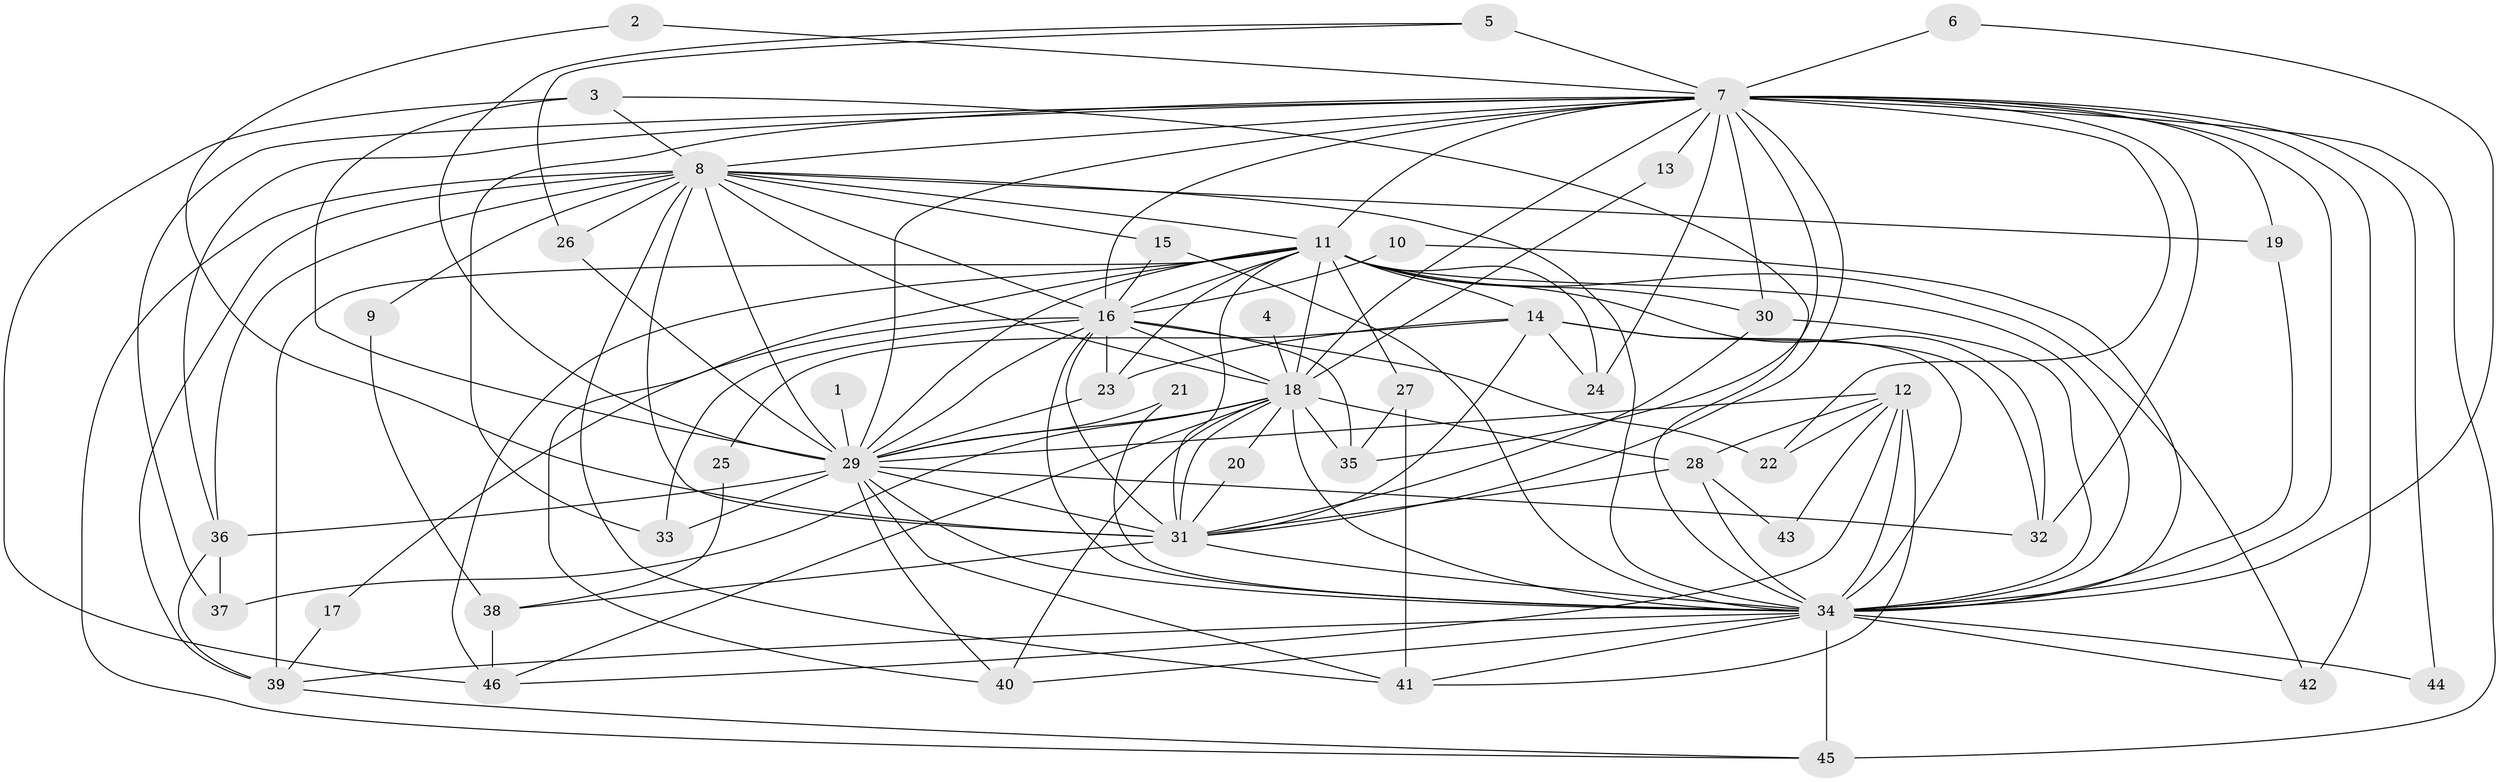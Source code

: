 // original degree distribution, {22: 0.017699115044247787, 25: 0.008849557522123894, 34: 0.008849557522123894, 19: 0.017699115044247787, 17: 0.008849557522123894, 13: 0.008849557522123894, 31: 0.008849557522123894, 21: 0.008849557522123894, 7: 0.017699115044247787, 4: 0.09734513274336283, 3: 0.1592920353982301, 5: 0.02654867256637168, 2: 0.584070796460177, 8: 0.008849557522123894, 6: 0.017699115044247787}
// Generated by graph-tools (version 1.1) at 2025/36/03/04/25 23:36:32]
// undirected, 46 vertices, 133 edges
graph export_dot {
  node [color=gray90,style=filled];
  1;
  2;
  3;
  4;
  5;
  6;
  7;
  8;
  9;
  10;
  11;
  12;
  13;
  14;
  15;
  16;
  17;
  18;
  19;
  20;
  21;
  22;
  23;
  24;
  25;
  26;
  27;
  28;
  29;
  30;
  31;
  32;
  33;
  34;
  35;
  36;
  37;
  38;
  39;
  40;
  41;
  42;
  43;
  44;
  45;
  46;
  1 -- 29 [weight=1.0];
  2 -- 7 [weight=1.0];
  2 -- 31 [weight=1.0];
  3 -- 8 [weight=1.0];
  3 -- 29 [weight=1.0];
  3 -- 34 [weight=1.0];
  3 -- 46 [weight=1.0];
  4 -- 18 [weight=1.0];
  5 -- 7 [weight=2.0];
  5 -- 26 [weight=1.0];
  5 -- 29 [weight=1.0];
  6 -- 7 [weight=1.0];
  6 -- 34 [weight=1.0];
  7 -- 8 [weight=1.0];
  7 -- 11 [weight=4.0];
  7 -- 13 [weight=1.0];
  7 -- 16 [weight=1.0];
  7 -- 18 [weight=1.0];
  7 -- 19 [weight=1.0];
  7 -- 22 [weight=1.0];
  7 -- 24 [weight=1.0];
  7 -- 29 [weight=1.0];
  7 -- 30 [weight=1.0];
  7 -- 31 [weight=1.0];
  7 -- 32 [weight=1.0];
  7 -- 33 [weight=1.0];
  7 -- 34 [weight=2.0];
  7 -- 35 [weight=2.0];
  7 -- 36 [weight=1.0];
  7 -- 37 [weight=1.0];
  7 -- 42 [weight=2.0];
  7 -- 44 [weight=2.0];
  7 -- 45 [weight=1.0];
  8 -- 9 [weight=1.0];
  8 -- 11 [weight=2.0];
  8 -- 15 [weight=1.0];
  8 -- 16 [weight=2.0];
  8 -- 18 [weight=1.0];
  8 -- 19 [weight=1.0];
  8 -- 26 [weight=2.0];
  8 -- 29 [weight=2.0];
  8 -- 31 [weight=2.0];
  8 -- 34 [weight=2.0];
  8 -- 36 [weight=1.0];
  8 -- 39 [weight=1.0];
  8 -- 41 [weight=1.0];
  8 -- 45 [weight=1.0];
  9 -- 38 [weight=1.0];
  10 -- 16 [weight=1.0];
  10 -- 34 [weight=1.0];
  11 -- 14 [weight=1.0];
  11 -- 16 [weight=4.0];
  11 -- 18 [weight=3.0];
  11 -- 23 [weight=1.0];
  11 -- 24 [weight=1.0];
  11 -- 27 [weight=1.0];
  11 -- 29 [weight=2.0];
  11 -- 30 [weight=1.0];
  11 -- 31 [weight=2.0];
  11 -- 32 [weight=1.0];
  11 -- 34 [weight=6.0];
  11 -- 39 [weight=2.0];
  11 -- 40 [weight=1.0];
  11 -- 42 [weight=1.0];
  11 -- 46 [weight=1.0];
  12 -- 22 [weight=1.0];
  12 -- 28 [weight=1.0];
  12 -- 29 [weight=1.0];
  12 -- 34 [weight=3.0];
  12 -- 41 [weight=1.0];
  12 -- 43 [weight=1.0];
  12 -- 46 [weight=1.0];
  13 -- 18 [weight=1.0];
  14 -- 23 [weight=1.0];
  14 -- 24 [weight=1.0];
  14 -- 25 [weight=1.0];
  14 -- 31 [weight=1.0];
  14 -- 32 [weight=1.0];
  14 -- 34 [weight=1.0];
  15 -- 16 [weight=1.0];
  15 -- 34 [weight=1.0];
  16 -- 17 [weight=1.0];
  16 -- 18 [weight=1.0];
  16 -- 22 [weight=1.0];
  16 -- 23 [weight=2.0];
  16 -- 29 [weight=2.0];
  16 -- 31 [weight=1.0];
  16 -- 33 [weight=1.0];
  16 -- 34 [weight=2.0];
  16 -- 35 [weight=1.0];
  17 -- 39 [weight=1.0];
  18 -- 20 [weight=1.0];
  18 -- 28 [weight=2.0];
  18 -- 29 [weight=1.0];
  18 -- 31 [weight=2.0];
  18 -- 34 [weight=2.0];
  18 -- 35 [weight=1.0];
  18 -- 37 [weight=1.0];
  18 -- 40 [weight=1.0];
  18 -- 46 [weight=2.0];
  19 -- 34 [weight=2.0];
  20 -- 31 [weight=1.0];
  21 -- 29 [weight=1.0];
  21 -- 34 [weight=1.0];
  23 -- 29 [weight=1.0];
  25 -- 38 [weight=1.0];
  26 -- 29 [weight=1.0];
  27 -- 35 [weight=1.0];
  27 -- 41 [weight=1.0];
  28 -- 31 [weight=1.0];
  28 -- 34 [weight=1.0];
  28 -- 43 [weight=1.0];
  29 -- 31 [weight=2.0];
  29 -- 32 [weight=1.0];
  29 -- 33 [weight=1.0];
  29 -- 34 [weight=2.0];
  29 -- 36 [weight=1.0];
  29 -- 40 [weight=1.0];
  29 -- 41 [weight=1.0];
  30 -- 31 [weight=1.0];
  30 -- 34 [weight=1.0];
  31 -- 34 [weight=3.0];
  31 -- 38 [weight=1.0];
  34 -- 39 [weight=1.0];
  34 -- 40 [weight=1.0];
  34 -- 41 [weight=1.0];
  34 -- 42 [weight=1.0];
  34 -- 44 [weight=1.0];
  34 -- 45 [weight=2.0];
  36 -- 37 [weight=1.0];
  36 -- 39 [weight=1.0];
  38 -- 46 [weight=3.0];
  39 -- 45 [weight=1.0];
}
